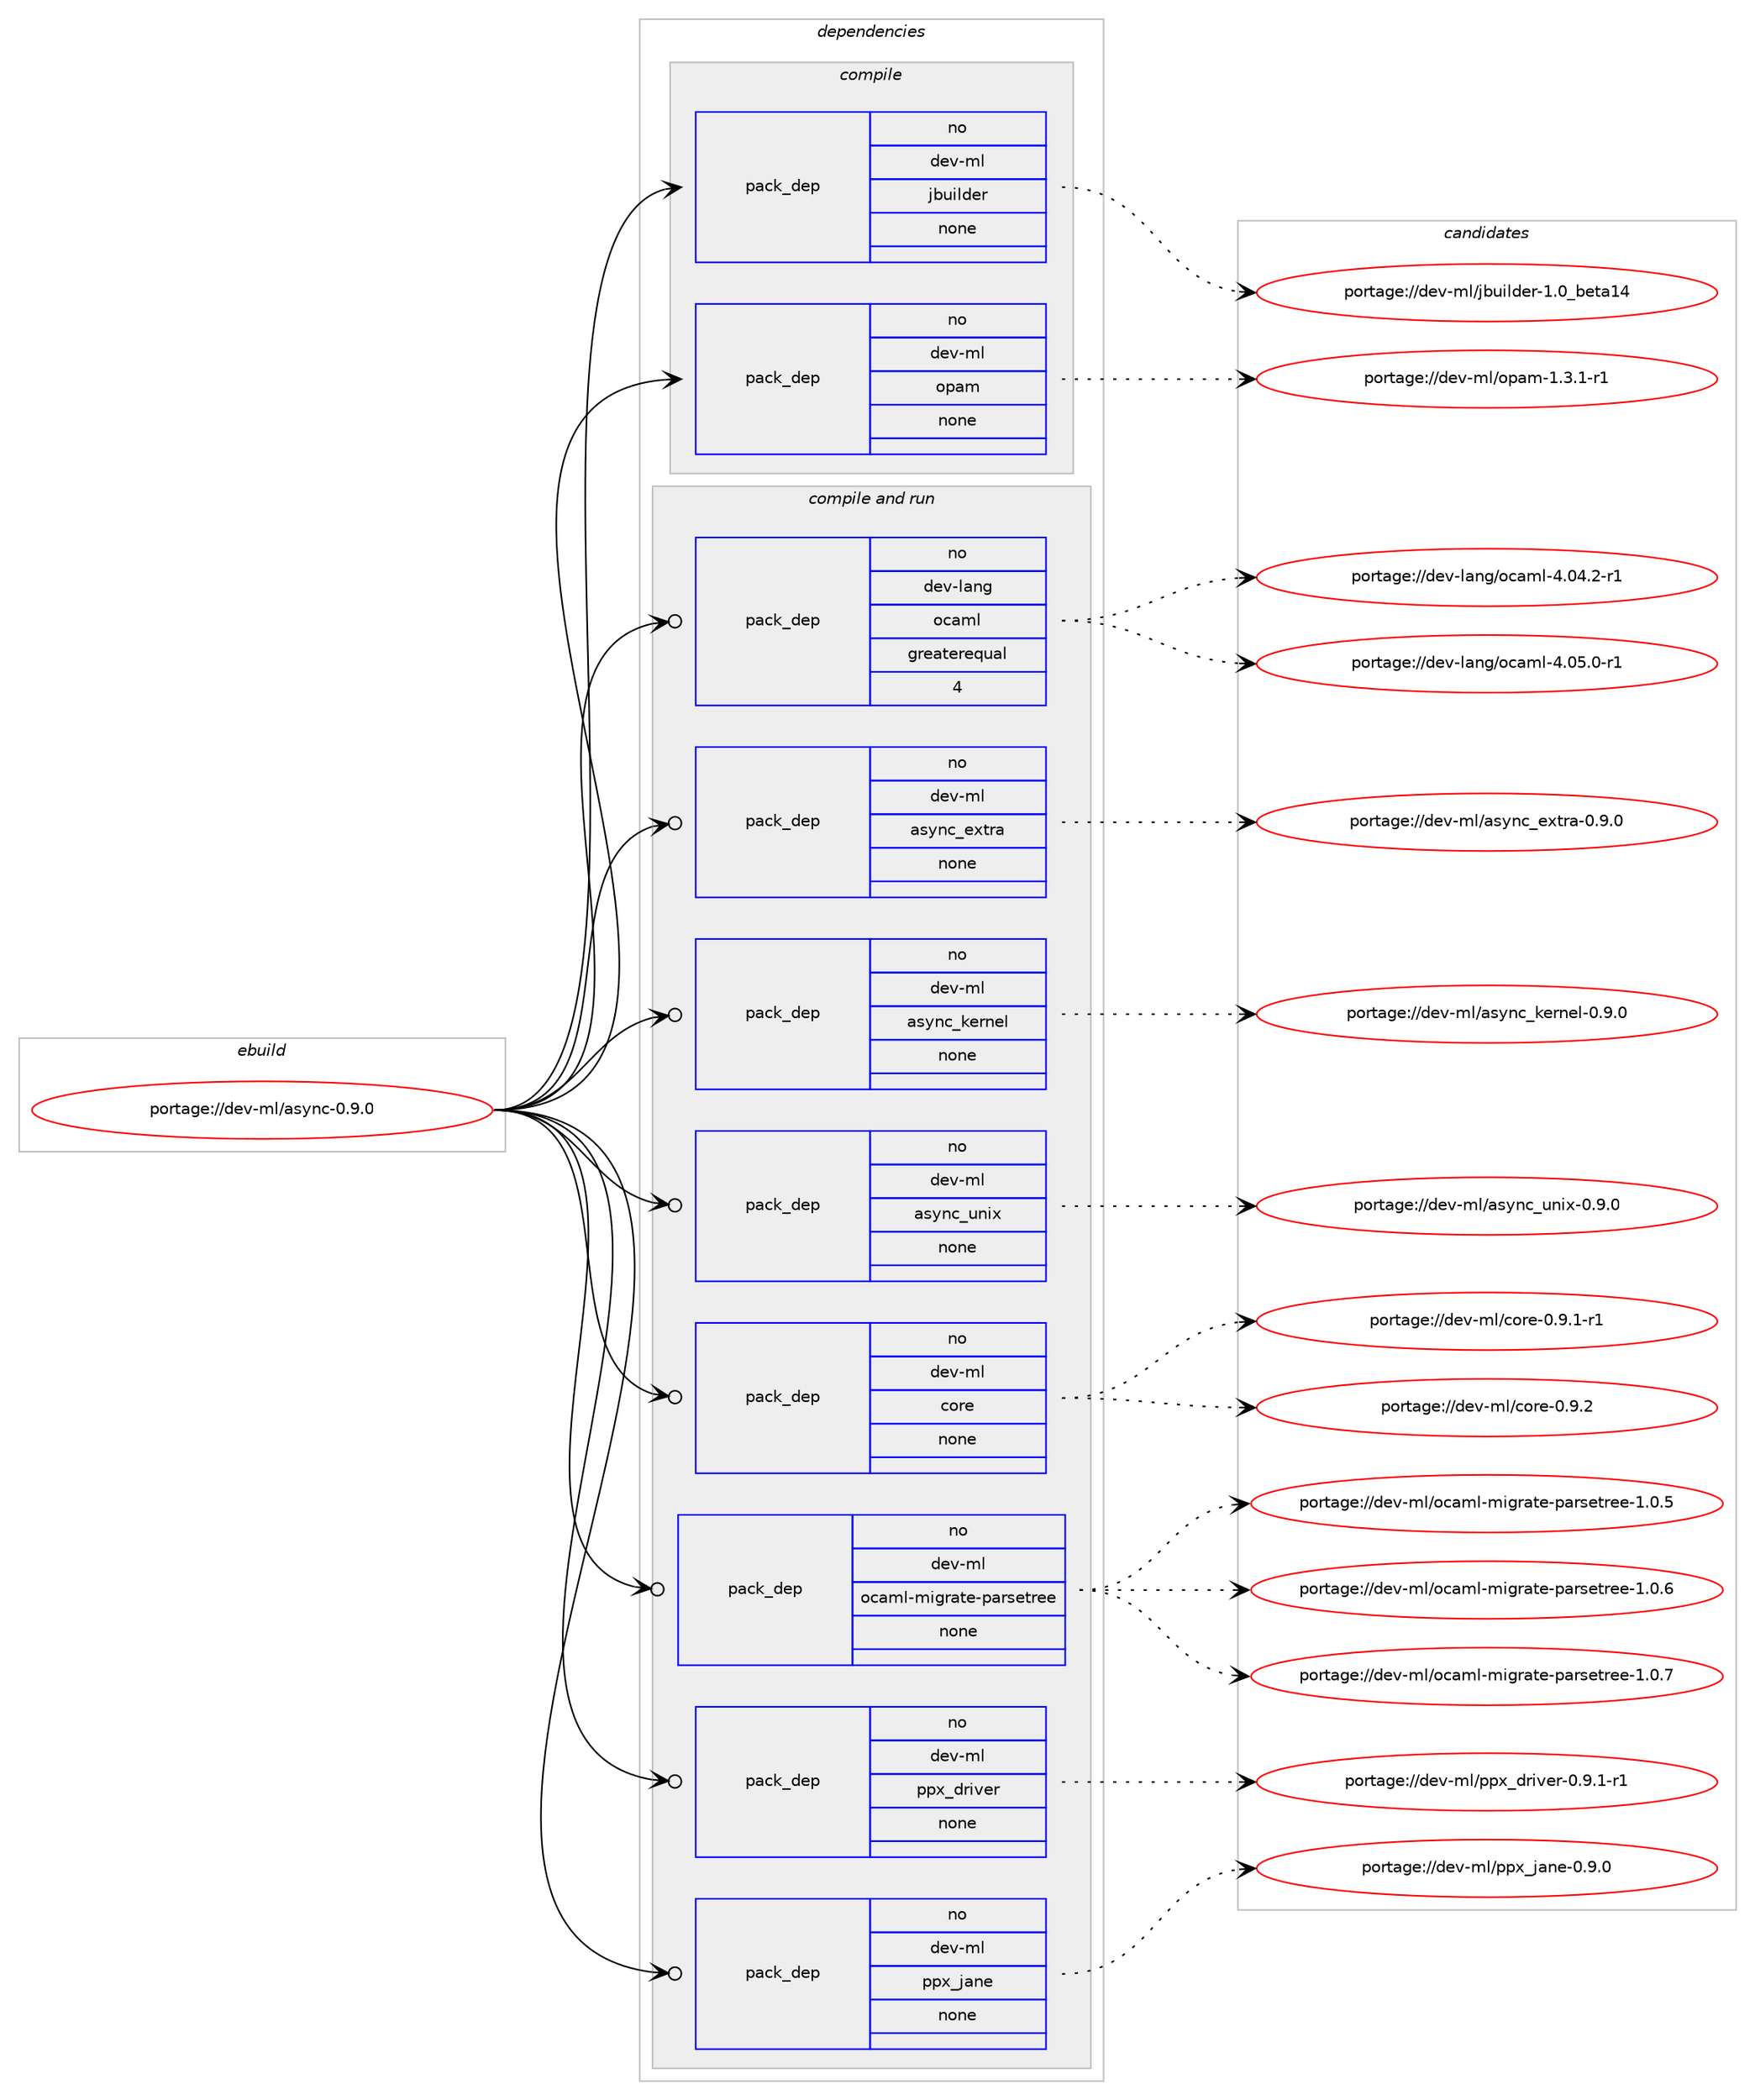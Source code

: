 digraph prolog {

# *************
# Graph options
# *************

newrank=true;
concentrate=true;
compound=true;
graph [rankdir=LR,fontname=Helvetica,fontsize=10,ranksep=1.5];#, ranksep=2.5, nodesep=0.2];
edge  [arrowhead=vee];
node  [fontname=Helvetica,fontsize=10];

# **********
# The ebuild
# **********

subgraph cluster_leftcol {
color=gray;
rank=same;
label=<<i>ebuild</i>>;
id [label="portage://dev-ml/async-0.9.0", color=red, width=4, href="../dev-ml/async-0.9.0.svg"];
}

# ****************
# The dependencies
# ****************

subgraph cluster_midcol {
color=gray;
label=<<i>dependencies</i>>;
subgraph cluster_compile {
fillcolor="#eeeeee";
style=filled;
label=<<i>compile</i>>;
subgraph pack80191 {
dependency105654 [label=<<TABLE BORDER="0" CELLBORDER="1" CELLSPACING="0" CELLPADDING="4" WIDTH="220"><TR><TD ROWSPAN="6" CELLPADDING="30">pack_dep</TD></TR><TR><TD WIDTH="110">no</TD></TR><TR><TD>dev-ml</TD></TR><TR><TD>jbuilder</TD></TR><TR><TD>none</TD></TR><TR><TD></TD></TR></TABLE>>, shape=none, color=blue];
}
id:e -> dependency105654:w [weight=20,style="solid",arrowhead="vee"];
subgraph pack80192 {
dependency105655 [label=<<TABLE BORDER="0" CELLBORDER="1" CELLSPACING="0" CELLPADDING="4" WIDTH="220"><TR><TD ROWSPAN="6" CELLPADDING="30">pack_dep</TD></TR><TR><TD WIDTH="110">no</TD></TR><TR><TD>dev-ml</TD></TR><TR><TD>opam</TD></TR><TR><TD>none</TD></TR><TR><TD></TD></TR></TABLE>>, shape=none, color=blue];
}
id:e -> dependency105655:w [weight=20,style="solid",arrowhead="vee"];
}
subgraph cluster_compileandrun {
fillcolor="#eeeeee";
style=filled;
label=<<i>compile and run</i>>;
subgraph pack80193 {
dependency105656 [label=<<TABLE BORDER="0" CELLBORDER="1" CELLSPACING="0" CELLPADDING="4" WIDTH="220"><TR><TD ROWSPAN="6" CELLPADDING="30">pack_dep</TD></TR><TR><TD WIDTH="110">no</TD></TR><TR><TD>dev-lang</TD></TR><TR><TD>ocaml</TD></TR><TR><TD>greaterequal</TD></TR><TR><TD>4</TD></TR></TABLE>>, shape=none, color=blue];
}
id:e -> dependency105656:w [weight=20,style="solid",arrowhead="odotvee"];
subgraph pack80194 {
dependency105657 [label=<<TABLE BORDER="0" CELLBORDER="1" CELLSPACING="0" CELLPADDING="4" WIDTH="220"><TR><TD ROWSPAN="6" CELLPADDING="30">pack_dep</TD></TR><TR><TD WIDTH="110">no</TD></TR><TR><TD>dev-ml</TD></TR><TR><TD>async_extra</TD></TR><TR><TD>none</TD></TR><TR><TD></TD></TR></TABLE>>, shape=none, color=blue];
}
id:e -> dependency105657:w [weight=20,style="solid",arrowhead="odotvee"];
subgraph pack80195 {
dependency105658 [label=<<TABLE BORDER="0" CELLBORDER="1" CELLSPACING="0" CELLPADDING="4" WIDTH="220"><TR><TD ROWSPAN="6" CELLPADDING="30">pack_dep</TD></TR><TR><TD WIDTH="110">no</TD></TR><TR><TD>dev-ml</TD></TR><TR><TD>async_kernel</TD></TR><TR><TD>none</TD></TR><TR><TD></TD></TR></TABLE>>, shape=none, color=blue];
}
id:e -> dependency105658:w [weight=20,style="solid",arrowhead="odotvee"];
subgraph pack80196 {
dependency105659 [label=<<TABLE BORDER="0" CELLBORDER="1" CELLSPACING="0" CELLPADDING="4" WIDTH="220"><TR><TD ROWSPAN="6" CELLPADDING="30">pack_dep</TD></TR><TR><TD WIDTH="110">no</TD></TR><TR><TD>dev-ml</TD></TR><TR><TD>async_unix</TD></TR><TR><TD>none</TD></TR><TR><TD></TD></TR></TABLE>>, shape=none, color=blue];
}
id:e -> dependency105659:w [weight=20,style="solid",arrowhead="odotvee"];
subgraph pack80197 {
dependency105660 [label=<<TABLE BORDER="0" CELLBORDER="1" CELLSPACING="0" CELLPADDING="4" WIDTH="220"><TR><TD ROWSPAN="6" CELLPADDING="30">pack_dep</TD></TR><TR><TD WIDTH="110">no</TD></TR><TR><TD>dev-ml</TD></TR><TR><TD>core</TD></TR><TR><TD>none</TD></TR><TR><TD></TD></TR></TABLE>>, shape=none, color=blue];
}
id:e -> dependency105660:w [weight=20,style="solid",arrowhead="odotvee"];
subgraph pack80198 {
dependency105661 [label=<<TABLE BORDER="0" CELLBORDER="1" CELLSPACING="0" CELLPADDING="4" WIDTH="220"><TR><TD ROWSPAN="6" CELLPADDING="30">pack_dep</TD></TR><TR><TD WIDTH="110">no</TD></TR><TR><TD>dev-ml</TD></TR><TR><TD>ocaml-migrate-parsetree</TD></TR><TR><TD>none</TD></TR><TR><TD></TD></TR></TABLE>>, shape=none, color=blue];
}
id:e -> dependency105661:w [weight=20,style="solid",arrowhead="odotvee"];
subgraph pack80199 {
dependency105662 [label=<<TABLE BORDER="0" CELLBORDER="1" CELLSPACING="0" CELLPADDING="4" WIDTH="220"><TR><TD ROWSPAN="6" CELLPADDING="30">pack_dep</TD></TR><TR><TD WIDTH="110">no</TD></TR><TR><TD>dev-ml</TD></TR><TR><TD>ppx_driver</TD></TR><TR><TD>none</TD></TR><TR><TD></TD></TR></TABLE>>, shape=none, color=blue];
}
id:e -> dependency105662:w [weight=20,style="solid",arrowhead="odotvee"];
subgraph pack80200 {
dependency105663 [label=<<TABLE BORDER="0" CELLBORDER="1" CELLSPACING="0" CELLPADDING="4" WIDTH="220"><TR><TD ROWSPAN="6" CELLPADDING="30">pack_dep</TD></TR><TR><TD WIDTH="110">no</TD></TR><TR><TD>dev-ml</TD></TR><TR><TD>ppx_jane</TD></TR><TR><TD>none</TD></TR><TR><TD></TD></TR></TABLE>>, shape=none, color=blue];
}
id:e -> dependency105663:w [weight=20,style="solid",arrowhead="odotvee"];
}
subgraph cluster_run {
fillcolor="#eeeeee";
style=filled;
label=<<i>run</i>>;
}
}

# **************
# The candidates
# **************

subgraph cluster_choices {
rank=same;
color=gray;
label=<<i>candidates</i>>;

subgraph choice80191 {
color=black;
nodesep=1;
choiceportage100101118451091084710698117105108100101114454946489598101116974952 [label="portage://dev-ml/jbuilder-1.0_beta14", color=red, width=4,href="../dev-ml/jbuilder-1.0_beta14.svg"];
dependency105654:e -> choiceportage100101118451091084710698117105108100101114454946489598101116974952:w [style=dotted,weight="100"];
}
subgraph choice80192 {
color=black;
nodesep=1;
choiceportage1001011184510910847111112971094549465146494511449 [label="portage://dev-ml/opam-1.3.1-r1", color=red, width=4,href="../dev-ml/opam-1.3.1-r1.svg"];
dependency105655:e -> choiceportage1001011184510910847111112971094549465146494511449:w [style=dotted,weight="100"];
}
subgraph choice80193 {
color=black;
nodesep=1;
choiceportage1001011184510897110103471119997109108455246485246504511449 [label="portage://dev-lang/ocaml-4.04.2-r1", color=red, width=4,href="../dev-lang/ocaml-4.04.2-r1.svg"];
choiceportage1001011184510897110103471119997109108455246485346484511449 [label="portage://dev-lang/ocaml-4.05.0-r1", color=red, width=4,href="../dev-lang/ocaml-4.05.0-r1.svg"];
dependency105656:e -> choiceportage1001011184510897110103471119997109108455246485246504511449:w [style=dotted,weight="100"];
dependency105656:e -> choiceportage1001011184510897110103471119997109108455246485346484511449:w [style=dotted,weight="100"];
}
subgraph choice80194 {
color=black;
nodesep=1;
choiceportage100101118451091084797115121110999510112011611497454846574648 [label="portage://dev-ml/async_extra-0.9.0", color=red, width=4,href="../dev-ml/async_extra-0.9.0.svg"];
dependency105657:e -> choiceportage100101118451091084797115121110999510112011611497454846574648:w [style=dotted,weight="100"];
}
subgraph choice80195 {
color=black;
nodesep=1;
choiceportage1001011184510910847971151211109995107101114110101108454846574648 [label="portage://dev-ml/async_kernel-0.9.0", color=red, width=4,href="../dev-ml/async_kernel-0.9.0.svg"];
dependency105658:e -> choiceportage1001011184510910847971151211109995107101114110101108454846574648:w [style=dotted,weight="100"];
}
subgraph choice80196 {
color=black;
nodesep=1;
choiceportage1001011184510910847971151211109995117110105120454846574648 [label="portage://dev-ml/async_unix-0.9.0", color=red, width=4,href="../dev-ml/async_unix-0.9.0.svg"];
dependency105659:e -> choiceportage1001011184510910847971151211109995117110105120454846574648:w [style=dotted,weight="100"];
}
subgraph choice80197 {
color=black;
nodesep=1;
choiceportage1001011184510910847991111141014548465746494511449 [label="portage://dev-ml/core-0.9.1-r1", color=red, width=4,href="../dev-ml/core-0.9.1-r1.svg"];
choiceportage100101118451091084799111114101454846574650 [label="portage://dev-ml/core-0.9.2", color=red, width=4,href="../dev-ml/core-0.9.2.svg"];
dependency105660:e -> choiceportage1001011184510910847991111141014548465746494511449:w [style=dotted,weight="100"];
dependency105660:e -> choiceportage100101118451091084799111114101454846574650:w [style=dotted,weight="100"];
}
subgraph choice80198 {
color=black;
nodesep=1;
choiceportage1001011184510910847111999710910845109105103114971161014511297114115101116114101101454946484653 [label="portage://dev-ml/ocaml-migrate-parsetree-1.0.5", color=red, width=4,href="../dev-ml/ocaml-migrate-parsetree-1.0.5.svg"];
choiceportage1001011184510910847111999710910845109105103114971161014511297114115101116114101101454946484654 [label="portage://dev-ml/ocaml-migrate-parsetree-1.0.6", color=red, width=4,href="../dev-ml/ocaml-migrate-parsetree-1.0.6.svg"];
choiceportage1001011184510910847111999710910845109105103114971161014511297114115101116114101101454946484655 [label="portage://dev-ml/ocaml-migrate-parsetree-1.0.7", color=red, width=4,href="../dev-ml/ocaml-migrate-parsetree-1.0.7.svg"];
dependency105661:e -> choiceportage1001011184510910847111999710910845109105103114971161014511297114115101116114101101454946484653:w [style=dotted,weight="100"];
dependency105661:e -> choiceportage1001011184510910847111999710910845109105103114971161014511297114115101116114101101454946484654:w [style=dotted,weight="100"];
dependency105661:e -> choiceportage1001011184510910847111999710910845109105103114971161014511297114115101116114101101454946484655:w [style=dotted,weight="100"];
}
subgraph choice80199 {
color=black;
nodesep=1;
choiceportage1001011184510910847112112120951001141051181011144548465746494511449 [label="portage://dev-ml/ppx_driver-0.9.1-r1", color=red, width=4,href="../dev-ml/ppx_driver-0.9.1-r1.svg"];
dependency105662:e -> choiceportage1001011184510910847112112120951001141051181011144548465746494511449:w [style=dotted,weight="100"];
}
subgraph choice80200 {
color=black;
nodesep=1;
choiceportage10010111845109108471121121209510697110101454846574648 [label="portage://dev-ml/ppx_jane-0.9.0", color=red, width=4,href="../dev-ml/ppx_jane-0.9.0.svg"];
dependency105663:e -> choiceportage10010111845109108471121121209510697110101454846574648:w [style=dotted,weight="100"];
}
}

}
